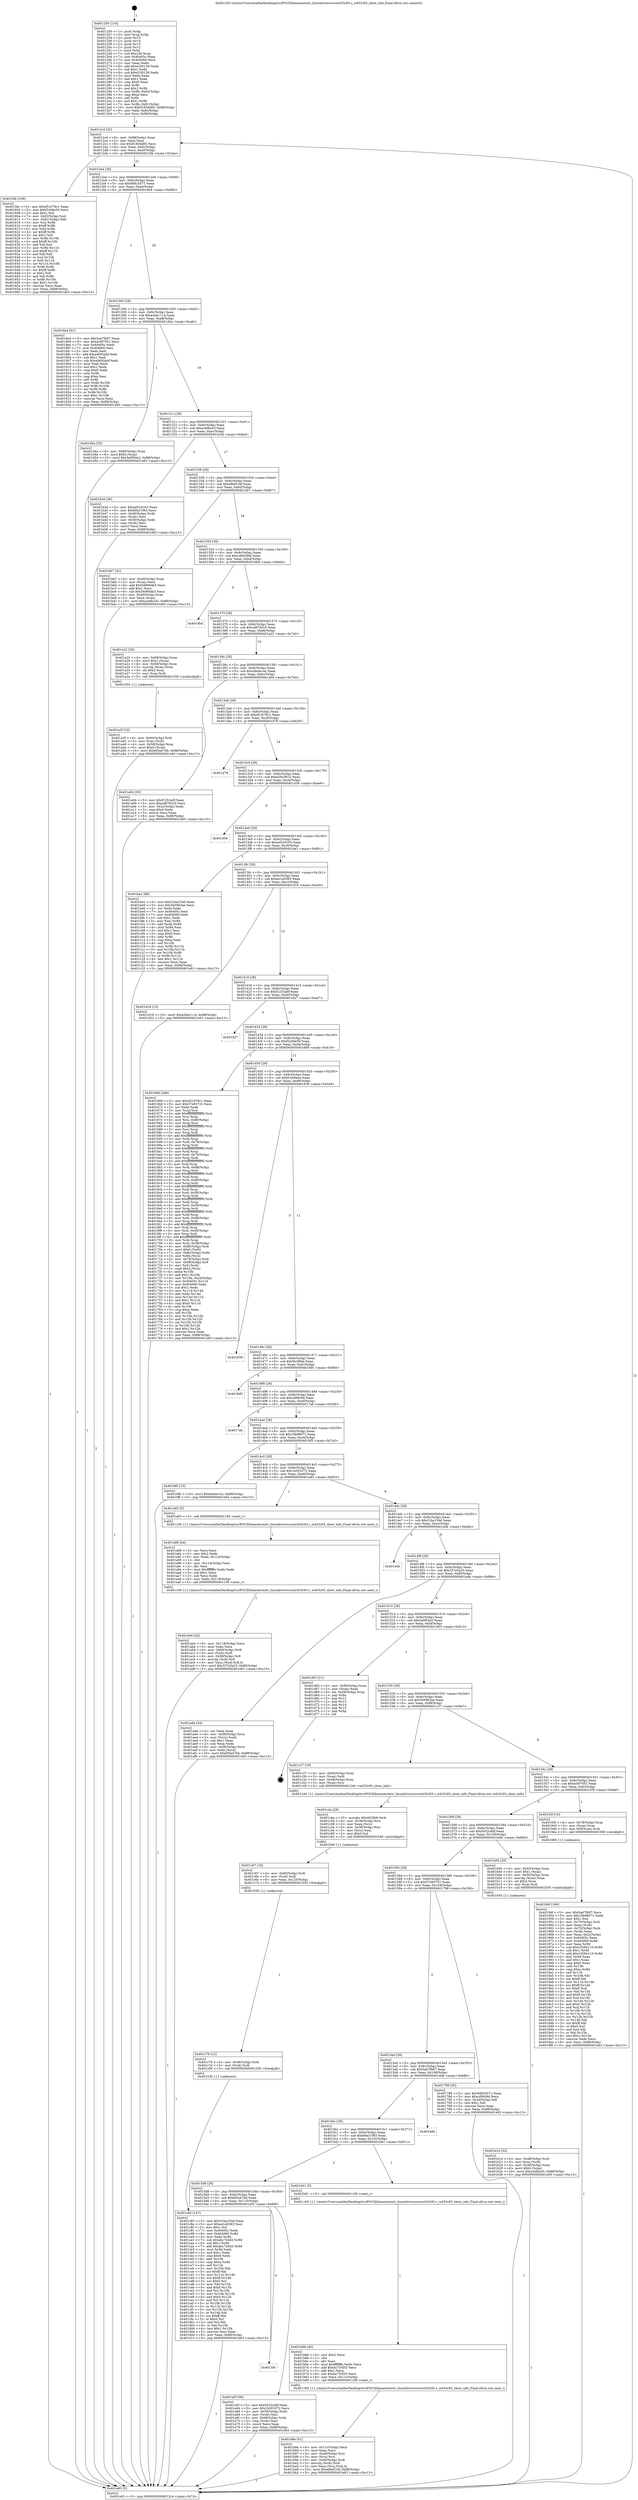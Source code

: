 digraph "0x401250" {
  label = "0x401250 (/mnt/c/Users/mathe/Desktop/tcc/POCII/binaries/extr_linuxdriversscsiwd33c93.c_wd33c93_show_info_Final-ollvm.out::main(0))"
  labelloc = "t"
  node[shape=record]

  Entry [label="",width=0.3,height=0.3,shape=circle,fillcolor=black,style=filled]
  "0x4012c4" [label="{
     0x4012c4 [32]\l
     | [instrs]\l
     &nbsp;&nbsp;0x4012c4 \<+6\>: mov -0x88(%rbp),%eax\l
     &nbsp;&nbsp;0x4012ca \<+2\>: mov %eax,%ecx\l
     &nbsp;&nbsp;0x4012cc \<+6\>: sub $0x9185dd85,%ecx\l
     &nbsp;&nbsp;0x4012d2 \<+6\>: mov %eax,-0x9c(%rbp)\l
     &nbsp;&nbsp;0x4012d8 \<+6\>: mov %ecx,-0xa0(%rbp)\l
     &nbsp;&nbsp;0x4012de \<+6\>: je 00000000004015fe \<main+0x3ae\>\l
  }"]
  "0x4015fe" [label="{
     0x4015fe [106]\l
     | [instrs]\l
     &nbsp;&nbsp;0x4015fe \<+5\>: mov $0xd51678c1,%eax\l
     &nbsp;&nbsp;0x401603 \<+5\>: mov $0xf2cb9e59,%ecx\l
     &nbsp;&nbsp;0x401608 \<+2\>: mov $0x1,%dl\l
     &nbsp;&nbsp;0x40160a \<+7\>: mov -0x82(%rbp),%sil\l
     &nbsp;&nbsp;0x401611 \<+7\>: mov -0x81(%rbp),%dil\l
     &nbsp;&nbsp;0x401618 \<+3\>: mov %sil,%r8b\l
     &nbsp;&nbsp;0x40161b \<+4\>: xor $0xff,%r8b\l
     &nbsp;&nbsp;0x40161f \<+3\>: mov %dil,%r9b\l
     &nbsp;&nbsp;0x401622 \<+4\>: xor $0xff,%r9b\l
     &nbsp;&nbsp;0x401626 \<+3\>: xor $0x1,%dl\l
     &nbsp;&nbsp;0x401629 \<+3\>: mov %r8b,%r10b\l
     &nbsp;&nbsp;0x40162c \<+4\>: and $0xff,%r10b\l
     &nbsp;&nbsp;0x401630 \<+3\>: and %dl,%sil\l
     &nbsp;&nbsp;0x401633 \<+3\>: mov %r9b,%r11b\l
     &nbsp;&nbsp;0x401636 \<+4\>: and $0xff,%r11b\l
     &nbsp;&nbsp;0x40163a \<+3\>: and %dl,%dil\l
     &nbsp;&nbsp;0x40163d \<+3\>: or %sil,%r10b\l
     &nbsp;&nbsp;0x401640 \<+3\>: or %dil,%r11b\l
     &nbsp;&nbsp;0x401643 \<+3\>: xor %r11b,%r10b\l
     &nbsp;&nbsp;0x401646 \<+3\>: or %r9b,%r8b\l
     &nbsp;&nbsp;0x401649 \<+4\>: xor $0xff,%r8b\l
     &nbsp;&nbsp;0x40164d \<+3\>: or $0x1,%dl\l
     &nbsp;&nbsp;0x401650 \<+3\>: and %dl,%r8b\l
     &nbsp;&nbsp;0x401653 \<+3\>: or %r8b,%r10b\l
     &nbsp;&nbsp;0x401656 \<+4\>: test $0x1,%r10b\l
     &nbsp;&nbsp;0x40165a \<+3\>: cmovne %ecx,%eax\l
     &nbsp;&nbsp;0x40165d \<+6\>: mov %eax,-0x88(%rbp)\l
     &nbsp;&nbsp;0x401663 \<+5\>: jmp 0000000000401e63 \<main+0xc13\>\l
  }"]
  "0x4012e4" [label="{
     0x4012e4 [28]\l
     | [instrs]\l
     &nbsp;&nbsp;0x4012e4 \<+5\>: jmp 00000000004012e9 \<main+0x99\>\l
     &nbsp;&nbsp;0x4012e9 \<+6\>: mov -0x9c(%rbp),%eax\l
     &nbsp;&nbsp;0x4012ef \<+5\>: sub $0x9d81b571,%eax\l
     &nbsp;&nbsp;0x4012f4 \<+6\>: mov %eax,-0xa4(%rbp)\l
     &nbsp;&nbsp;0x4012fa \<+6\>: je 00000000004018e4 \<main+0x694\>\l
  }"]
  "0x401e63" [label="{
     0x401e63 [5]\l
     | [instrs]\l
     &nbsp;&nbsp;0x401e63 \<+5\>: jmp 00000000004012c4 \<main+0x74\>\l
  }"]
  "0x401250" [label="{
     0x401250 [116]\l
     | [instrs]\l
     &nbsp;&nbsp;0x401250 \<+1\>: push %rbp\l
     &nbsp;&nbsp;0x401251 \<+3\>: mov %rsp,%rbp\l
     &nbsp;&nbsp;0x401254 \<+2\>: push %r15\l
     &nbsp;&nbsp;0x401256 \<+2\>: push %r14\l
     &nbsp;&nbsp;0x401258 \<+2\>: push %r13\l
     &nbsp;&nbsp;0x40125a \<+2\>: push %r12\l
     &nbsp;&nbsp;0x40125c \<+1\>: push %rbx\l
     &nbsp;&nbsp;0x40125d \<+7\>: sub $0x108,%rsp\l
     &nbsp;&nbsp;0x401264 \<+7\>: mov 0x40405c,%eax\l
     &nbsp;&nbsp;0x40126b \<+7\>: mov 0x404060,%ecx\l
     &nbsp;&nbsp;0x401272 \<+2\>: mov %eax,%edx\l
     &nbsp;&nbsp;0x401274 \<+6\>: add $0xe230139,%edx\l
     &nbsp;&nbsp;0x40127a \<+3\>: sub $0x1,%edx\l
     &nbsp;&nbsp;0x40127d \<+6\>: sub $0xe230139,%edx\l
     &nbsp;&nbsp;0x401283 \<+3\>: imul %edx,%eax\l
     &nbsp;&nbsp;0x401286 \<+3\>: and $0x1,%eax\l
     &nbsp;&nbsp;0x401289 \<+3\>: cmp $0x0,%eax\l
     &nbsp;&nbsp;0x40128c \<+4\>: sete %r8b\l
     &nbsp;&nbsp;0x401290 \<+4\>: and $0x1,%r8b\l
     &nbsp;&nbsp;0x401294 \<+7\>: mov %r8b,-0x82(%rbp)\l
     &nbsp;&nbsp;0x40129b \<+3\>: cmp $0xa,%ecx\l
     &nbsp;&nbsp;0x40129e \<+4\>: setl %r8b\l
     &nbsp;&nbsp;0x4012a2 \<+4\>: and $0x1,%r8b\l
     &nbsp;&nbsp;0x4012a6 \<+7\>: mov %r8b,-0x81(%rbp)\l
     &nbsp;&nbsp;0x4012ad \<+10\>: movl $0x9185dd85,-0x88(%rbp)\l
     &nbsp;&nbsp;0x4012b7 \<+6\>: mov %edi,-0x8c(%rbp)\l
     &nbsp;&nbsp;0x4012bd \<+7\>: mov %rsi,-0x98(%rbp)\l
  }"]
  Exit [label="",width=0.3,height=0.3,shape=circle,fillcolor=black,style=filled,peripheries=2]
  "0x4018e4" [label="{
     0x4018e4 [91]\l
     | [instrs]\l
     &nbsp;&nbsp;0x4018e4 \<+5\>: mov $0x5ad7fb87,%eax\l
     &nbsp;&nbsp;0x4018e9 \<+5\>: mov $0x4c6f7051,%ecx\l
     &nbsp;&nbsp;0x4018ee \<+7\>: mov 0x40405c,%edx\l
     &nbsp;&nbsp;0x4018f5 \<+7\>: mov 0x404060,%esi\l
     &nbsp;&nbsp;0x4018fc \<+2\>: mov %edx,%edi\l
     &nbsp;&nbsp;0x4018fe \<+6\>: add $0xe4692ebf,%edi\l
     &nbsp;&nbsp;0x401904 \<+3\>: sub $0x1,%edi\l
     &nbsp;&nbsp;0x401907 \<+6\>: sub $0xe4692ebf,%edi\l
     &nbsp;&nbsp;0x40190d \<+3\>: imul %edi,%edx\l
     &nbsp;&nbsp;0x401910 \<+3\>: and $0x1,%edx\l
     &nbsp;&nbsp;0x401913 \<+3\>: cmp $0x0,%edx\l
     &nbsp;&nbsp;0x401916 \<+4\>: sete %r8b\l
     &nbsp;&nbsp;0x40191a \<+3\>: cmp $0xa,%esi\l
     &nbsp;&nbsp;0x40191d \<+4\>: setl %r9b\l
     &nbsp;&nbsp;0x401921 \<+3\>: mov %r8b,%r10b\l
     &nbsp;&nbsp;0x401924 \<+3\>: and %r9b,%r10b\l
     &nbsp;&nbsp;0x401927 \<+3\>: xor %r9b,%r8b\l
     &nbsp;&nbsp;0x40192a \<+3\>: or %r8b,%r10b\l
     &nbsp;&nbsp;0x40192d \<+4\>: test $0x1,%r10b\l
     &nbsp;&nbsp;0x401931 \<+3\>: cmovne %ecx,%eax\l
     &nbsp;&nbsp;0x401934 \<+6\>: mov %eax,-0x88(%rbp)\l
     &nbsp;&nbsp;0x40193a \<+5\>: jmp 0000000000401e63 \<main+0xc13\>\l
  }"]
  "0x401300" [label="{
     0x401300 [28]\l
     | [instrs]\l
     &nbsp;&nbsp;0x401300 \<+5\>: jmp 0000000000401305 \<main+0xb5\>\l
     &nbsp;&nbsp;0x401305 \<+6\>: mov -0x9c(%rbp),%eax\l
     &nbsp;&nbsp;0x40130b \<+5\>: sub $0xa3ab1114,%eax\l
     &nbsp;&nbsp;0x401310 \<+6\>: mov %eax,-0xa8(%rbp)\l
     &nbsp;&nbsp;0x401316 \<+6\>: je 0000000000401d4a \<main+0xafa\>\l
  }"]
  "0x401c85" [label="{
     0x401c85 [147]\l
     | [instrs]\l
     &nbsp;&nbsp;0x401c85 \<+5\>: mov $0x31ba154d,%eax\l
     &nbsp;&nbsp;0x401c8a \<+5\>: mov $0xee1a0383,%esi\l
     &nbsp;&nbsp;0x401c8f \<+2\>: mov $0x1,%cl\l
     &nbsp;&nbsp;0x401c91 \<+7\>: mov 0x40405c,%edx\l
     &nbsp;&nbsp;0x401c98 \<+8\>: mov 0x404060,%r8d\l
     &nbsp;&nbsp;0x401ca0 \<+3\>: mov %edx,%r9d\l
     &nbsp;&nbsp;0x401ca3 \<+7\>: sub $0xabc743d3,%r9d\l
     &nbsp;&nbsp;0x401caa \<+4\>: sub $0x1,%r9d\l
     &nbsp;&nbsp;0x401cae \<+7\>: add $0xabc743d3,%r9d\l
     &nbsp;&nbsp;0x401cb5 \<+4\>: imul %r9d,%edx\l
     &nbsp;&nbsp;0x401cb9 \<+3\>: and $0x1,%edx\l
     &nbsp;&nbsp;0x401cbc \<+3\>: cmp $0x0,%edx\l
     &nbsp;&nbsp;0x401cbf \<+4\>: sete %r10b\l
     &nbsp;&nbsp;0x401cc3 \<+4\>: cmp $0xa,%r8d\l
     &nbsp;&nbsp;0x401cc7 \<+4\>: setl %r11b\l
     &nbsp;&nbsp;0x401ccb \<+3\>: mov %r10b,%bl\l
     &nbsp;&nbsp;0x401cce \<+3\>: xor $0xff,%bl\l
     &nbsp;&nbsp;0x401cd1 \<+3\>: mov %r11b,%r14b\l
     &nbsp;&nbsp;0x401cd4 \<+4\>: xor $0xff,%r14b\l
     &nbsp;&nbsp;0x401cd8 \<+3\>: xor $0x0,%cl\l
     &nbsp;&nbsp;0x401cdb \<+3\>: mov %bl,%r15b\l
     &nbsp;&nbsp;0x401cde \<+4\>: and $0x0,%r15b\l
     &nbsp;&nbsp;0x401ce2 \<+3\>: and %cl,%r10b\l
     &nbsp;&nbsp;0x401ce5 \<+3\>: mov %r14b,%r12b\l
     &nbsp;&nbsp;0x401ce8 \<+4\>: and $0x0,%r12b\l
     &nbsp;&nbsp;0x401cec \<+3\>: and %cl,%r11b\l
     &nbsp;&nbsp;0x401cef \<+3\>: or %r10b,%r15b\l
     &nbsp;&nbsp;0x401cf2 \<+3\>: or %r11b,%r12b\l
     &nbsp;&nbsp;0x401cf5 \<+3\>: xor %r12b,%r15b\l
     &nbsp;&nbsp;0x401cf8 \<+3\>: or %r14b,%bl\l
     &nbsp;&nbsp;0x401cfb \<+3\>: xor $0xff,%bl\l
     &nbsp;&nbsp;0x401cfe \<+3\>: or $0x0,%cl\l
     &nbsp;&nbsp;0x401d01 \<+2\>: and %cl,%bl\l
     &nbsp;&nbsp;0x401d03 \<+3\>: or %bl,%r15b\l
     &nbsp;&nbsp;0x401d06 \<+4\>: test $0x1,%r15b\l
     &nbsp;&nbsp;0x401d0a \<+3\>: cmovne %esi,%eax\l
     &nbsp;&nbsp;0x401d0d \<+6\>: mov %eax,-0x88(%rbp)\l
     &nbsp;&nbsp;0x401d13 \<+5\>: jmp 0000000000401e63 \<main+0xc13\>\l
  }"]
  "0x401d4a" [label="{
     0x401d4a [25]\l
     | [instrs]\l
     &nbsp;&nbsp;0x401d4a \<+4\>: mov -0x80(%rbp),%rax\l
     &nbsp;&nbsp;0x401d4e \<+6\>: movl $0x0,(%rax)\l
     &nbsp;&nbsp;0x401d54 \<+10\>: movl $0x3a0f54e2,-0x88(%rbp)\l
     &nbsp;&nbsp;0x401d5e \<+5\>: jmp 0000000000401e63 \<main+0xc13\>\l
  }"]
  "0x40131c" [label="{
     0x40131c [28]\l
     | [instrs]\l
     &nbsp;&nbsp;0x40131c \<+5\>: jmp 0000000000401321 \<main+0xd1\>\l
     &nbsp;&nbsp;0x401321 \<+6\>: mov -0x9c(%rbp),%eax\l
     &nbsp;&nbsp;0x401327 \<+5\>: sub $0xa3efb2e5,%eax\l
     &nbsp;&nbsp;0x40132c \<+6\>: mov %eax,-0xac(%rbp)\l
     &nbsp;&nbsp;0x401332 \<+6\>: je 0000000000401b3d \<main+0x8ed\>\l
  }"]
  "0x401c79" [label="{
     0x401c79 [12]\l
     | [instrs]\l
     &nbsp;&nbsp;0x401c79 \<+4\>: mov -0x48(%rbp),%rdi\l
     &nbsp;&nbsp;0x401c7d \<+3\>: mov (%rdi),%rdi\l
     &nbsp;&nbsp;0x401c80 \<+5\>: call 0000000000401030 \<free@plt\>\l
     | [calls]\l
     &nbsp;&nbsp;0x401030 \{1\} (unknown)\l
  }"]
  "0x401b3d" [label="{
     0x401b3d [36]\l
     | [instrs]\l
     &nbsp;&nbsp;0x401b3d \<+5\>: mov $0xed516163,%eax\l
     &nbsp;&nbsp;0x401b42 \<+5\>: mov $0x69a31f93,%ecx\l
     &nbsp;&nbsp;0x401b47 \<+4\>: mov -0x40(%rbp),%rdx\l
     &nbsp;&nbsp;0x401b4b \<+2\>: mov (%rdx),%esi\l
     &nbsp;&nbsp;0x401b4d \<+4\>: mov -0x50(%rbp),%rdx\l
     &nbsp;&nbsp;0x401b51 \<+2\>: cmp (%rdx),%esi\l
     &nbsp;&nbsp;0x401b53 \<+3\>: cmovl %ecx,%eax\l
     &nbsp;&nbsp;0x401b56 \<+6\>: mov %eax,-0x88(%rbp)\l
     &nbsp;&nbsp;0x401b5c \<+5\>: jmp 0000000000401e63 \<main+0xc13\>\l
  }"]
  "0x401338" [label="{
     0x401338 [28]\l
     | [instrs]\l
     &nbsp;&nbsp;0x401338 \<+5\>: jmp 000000000040133d \<main+0xed\>\l
     &nbsp;&nbsp;0x40133d \<+6\>: mov -0x9c(%rbp),%eax\l
     &nbsp;&nbsp;0x401343 \<+5\>: sub $0xafbd516f,%eax\l
     &nbsp;&nbsp;0x401348 \<+6\>: mov %eax,-0xb0(%rbp)\l
     &nbsp;&nbsp;0x40134e \<+6\>: je 0000000000401bb7 \<main+0x967\>\l
  }"]
  "0x401c67" [label="{
     0x401c67 [18]\l
     | [instrs]\l
     &nbsp;&nbsp;0x401c67 \<+4\>: mov -0x60(%rbp),%rdi\l
     &nbsp;&nbsp;0x401c6b \<+3\>: mov (%rdi),%rdi\l
     &nbsp;&nbsp;0x401c6e \<+6\>: mov %eax,-0x120(%rbp)\l
     &nbsp;&nbsp;0x401c74 \<+5\>: call 0000000000401030 \<free@plt\>\l
     | [calls]\l
     &nbsp;&nbsp;0x401030 \{1\} (unknown)\l
  }"]
  "0x401bb7" [label="{
     0x401bb7 [42]\l
     | [instrs]\l
     &nbsp;&nbsp;0x401bb7 \<+4\>: mov -0x40(%rbp),%rax\l
     &nbsp;&nbsp;0x401bbb \<+2\>: mov (%rax),%ecx\l
     &nbsp;&nbsp;0x401bbd \<+6\>: add $0x54966db3,%ecx\l
     &nbsp;&nbsp;0x401bc3 \<+3\>: add $0x1,%ecx\l
     &nbsp;&nbsp;0x401bc6 \<+6\>: sub $0x54966db3,%ecx\l
     &nbsp;&nbsp;0x401bcc \<+4\>: mov -0x40(%rbp),%rax\l
     &nbsp;&nbsp;0x401bd0 \<+2\>: mov %ecx,(%rax)\l
     &nbsp;&nbsp;0x401bd2 \<+10\>: movl $0xa3efb2e5,-0x88(%rbp)\l
     &nbsp;&nbsp;0x401bdc \<+5\>: jmp 0000000000401e63 \<main+0xc13\>\l
  }"]
  "0x401354" [label="{
     0x401354 [28]\l
     | [instrs]\l
     &nbsp;&nbsp;0x401354 \<+5\>: jmp 0000000000401359 \<main+0x109\>\l
     &nbsp;&nbsp;0x401359 \<+6\>: mov -0x9c(%rbp),%eax\l
     &nbsp;&nbsp;0x40135f \<+5\>: sub $0xc4b63fd4,%eax\l
     &nbsp;&nbsp;0x401364 \<+6\>: mov %eax,-0xb4(%rbp)\l
     &nbsp;&nbsp;0x40136a \<+6\>: je 0000000000401dbd \<main+0xb6d\>\l
  }"]
  "0x401c4a" [label="{
     0x401c4a [29]\l
     | [instrs]\l
     &nbsp;&nbsp;0x401c4a \<+10\>: movabs $0x4020b6,%rdi\l
     &nbsp;&nbsp;0x401c54 \<+4\>: mov -0x38(%rbp),%rsi\l
     &nbsp;&nbsp;0x401c58 \<+2\>: mov %eax,(%rsi)\l
     &nbsp;&nbsp;0x401c5a \<+4\>: mov -0x38(%rbp),%rsi\l
     &nbsp;&nbsp;0x401c5e \<+2\>: mov (%rsi),%esi\l
     &nbsp;&nbsp;0x401c60 \<+2\>: mov $0x0,%al\l
     &nbsp;&nbsp;0x401c62 \<+5\>: call 0000000000401040 \<printf@plt\>\l
     | [calls]\l
     &nbsp;&nbsp;0x401040 \{1\} (unknown)\l
  }"]
  "0x401dbd" [label="{
     0x401dbd\l
  }", style=dashed]
  "0x401370" [label="{
     0x401370 [28]\l
     | [instrs]\l
     &nbsp;&nbsp;0x401370 \<+5\>: jmp 0000000000401375 \<main+0x125\>\l
     &nbsp;&nbsp;0x401375 \<+6\>: mov -0x9c(%rbp),%eax\l
     &nbsp;&nbsp;0x40137b \<+5\>: sub $0xcd6763c0,%eax\l
     &nbsp;&nbsp;0x401380 \<+6\>: mov %eax,-0xb8(%rbp)\l
     &nbsp;&nbsp;0x401386 \<+6\>: je 0000000000401a22 \<main+0x7d2\>\l
  }"]
  "0x401b8e" [label="{
     0x401b8e [41]\l
     | [instrs]\l
     &nbsp;&nbsp;0x401b8e \<+6\>: mov -0x11c(%rbp),%ecx\l
     &nbsp;&nbsp;0x401b94 \<+3\>: imul %eax,%ecx\l
     &nbsp;&nbsp;0x401b97 \<+4\>: mov -0x48(%rbp),%rsi\l
     &nbsp;&nbsp;0x401b9b \<+3\>: mov (%rsi),%rsi\l
     &nbsp;&nbsp;0x401b9e \<+4\>: mov -0x40(%rbp),%rdi\l
     &nbsp;&nbsp;0x401ba2 \<+3\>: movslq (%rdi),%rdi\l
     &nbsp;&nbsp;0x401ba5 \<+3\>: mov %ecx,(%rsi,%rdi,4)\l
     &nbsp;&nbsp;0x401ba8 \<+10\>: movl $0xafbd516f,-0x88(%rbp)\l
     &nbsp;&nbsp;0x401bb2 \<+5\>: jmp 0000000000401e63 \<main+0xc13\>\l
  }"]
  "0x401a22" [label="{
     0x401a22 [29]\l
     | [instrs]\l
     &nbsp;&nbsp;0x401a22 \<+4\>: mov -0x68(%rbp),%rax\l
     &nbsp;&nbsp;0x401a26 \<+6\>: movl $0x1,(%rax)\l
     &nbsp;&nbsp;0x401a2c \<+4\>: mov -0x68(%rbp),%rax\l
     &nbsp;&nbsp;0x401a30 \<+3\>: movslq (%rax),%rax\l
     &nbsp;&nbsp;0x401a33 \<+4\>: shl $0x2,%rax\l
     &nbsp;&nbsp;0x401a37 \<+3\>: mov %rax,%rdi\l
     &nbsp;&nbsp;0x401a3a \<+5\>: call 0000000000401050 \<malloc@plt\>\l
     | [calls]\l
     &nbsp;&nbsp;0x401050 \{1\} (unknown)\l
  }"]
  "0x40138c" [label="{
     0x40138c [28]\l
     | [instrs]\l
     &nbsp;&nbsp;0x40138c \<+5\>: jmp 0000000000401391 \<main+0x141\>\l
     &nbsp;&nbsp;0x401391 \<+6\>: mov -0x9c(%rbp),%eax\l
     &nbsp;&nbsp;0x401397 \<+5\>: sub $0xd4e4e1ec,%eax\l
     &nbsp;&nbsp;0x40139c \<+6\>: mov %eax,-0xbc(%rbp)\l
     &nbsp;&nbsp;0x4013a2 \<+6\>: je 0000000000401a04 \<main+0x7b4\>\l
  }"]
  "0x401b66" [label="{
     0x401b66 [40]\l
     | [instrs]\l
     &nbsp;&nbsp;0x401b66 \<+5\>: mov $0x2,%ecx\l
     &nbsp;&nbsp;0x401b6b \<+1\>: cltd\l
     &nbsp;&nbsp;0x401b6c \<+2\>: idiv %ecx\l
     &nbsp;&nbsp;0x401b6e \<+6\>: imul $0xfffffffe,%edx,%ecx\l
     &nbsp;&nbsp;0x401b74 \<+6\>: add $0xba755f35,%ecx\l
     &nbsp;&nbsp;0x401b7a \<+3\>: add $0x1,%ecx\l
     &nbsp;&nbsp;0x401b7d \<+6\>: sub $0xba755f35,%ecx\l
     &nbsp;&nbsp;0x401b83 \<+6\>: mov %ecx,-0x11c(%rbp)\l
     &nbsp;&nbsp;0x401b89 \<+5\>: call 0000000000401160 \<next_i\>\l
     | [calls]\l
     &nbsp;&nbsp;0x401160 \{1\} (/mnt/c/Users/mathe/Desktop/tcc/POCII/binaries/extr_linuxdriversscsiwd33c93.c_wd33c93_show_info_Final-ollvm.out::next_i)\l
  }"]
  "0x401a04" [label="{
     0x401a04 [30]\l
     | [instrs]\l
     &nbsp;&nbsp;0x401a04 \<+5\>: mov $0xf1253a0f,%eax\l
     &nbsp;&nbsp;0x401a09 \<+5\>: mov $0xcd6763c0,%ecx\l
     &nbsp;&nbsp;0x401a0e \<+3\>: mov -0x2c(%rbp),%edx\l
     &nbsp;&nbsp;0x401a11 \<+3\>: cmp $0x0,%edx\l
     &nbsp;&nbsp;0x401a14 \<+3\>: cmove %ecx,%eax\l
     &nbsp;&nbsp;0x401a17 \<+6\>: mov %eax,-0x88(%rbp)\l
     &nbsp;&nbsp;0x401a1d \<+5\>: jmp 0000000000401e63 \<main+0xc13\>\l
  }"]
  "0x4013a8" [label="{
     0x4013a8 [28]\l
     | [instrs]\l
     &nbsp;&nbsp;0x4013a8 \<+5\>: jmp 00000000004013ad \<main+0x15d\>\l
     &nbsp;&nbsp;0x4013ad \<+6\>: mov -0x9c(%rbp),%eax\l
     &nbsp;&nbsp;0x4013b3 \<+5\>: sub $0xd51678c1,%eax\l
     &nbsp;&nbsp;0x4013b8 \<+6\>: mov %eax,-0xc0(%rbp)\l
     &nbsp;&nbsp;0x4013be \<+6\>: je 0000000000401d78 \<main+0xb28\>\l
  }"]
  "0x401b1d" [label="{
     0x401b1d [32]\l
     | [instrs]\l
     &nbsp;&nbsp;0x401b1d \<+4\>: mov -0x48(%rbp),%rdi\l
     &nbsp;&nbsp;0x401b21 \<+3\>: mov %rax,(%rdi)\l
     &nbsp;&nbsp;0x401b24 \<+4\>: mov -0x40(%rbp),%rax\l
     &nbsp;&nbsp;0x401b28 \<+6\>: movl $0x0,(%rax)\l
     &nbsp;&nbsp;0x401b2e \<+10\>: movl $0xa3efb2e5,-0x88(%rbp)\l
     &nbsp;&nbsp;0x401b38 \<+5\>: jmp 0000000000401e63 \<main+0xc13\>\l
  }"]
  "0x401d78" [label="{
     0x401d78\l
  }", style=dashed]
  "0x4013c4" [label="{
     0x4013c4 [28]\l
     | [instrs]\l
     &nbsp;&nbsp;0x4013c4 \<+5\>: jmp 00000000004013c9 \<main+0x179\>\l
     &nbsp;&nbsp;0x4013c9 \<+6\>: mov -0x9c(%rbp),%eax\l
     &nbsp;&nbsp;0x4013cf \<+5\>: sub $0xe29c3615,%eax\l
     &nbsp;&nbsp;0x4013d4 \<+6\>: mov %eax,-0xc4(%rbp)\l
     &nbsp;&nbsp;0x4013da \<+6\>: je 0000000000401d36 \<main+0xae6\>\l
  }"]
  "0x401ab4" [label="{
     0x401ab4 [42]\l
     | [instrs]\l
     &nbsp;&nbsp;0x401ab4 \<+6\>: mov -0x118(%rbp),%ecx\l
     &nbsp;&nbsp;0x401aba \<+3\>: imul %eax,%ecx\l
     &nbsp;&nbsp;0x401abd \<+4\>: mov -0x60(%rbp),%rdi\l
     &nbsp;&nbsp;0x401ac1 \<+3\>: mov (%rdi),%rdi\l
     &nbsp;&nbsp;0x401ac4 \<+4\>: mov -0x58(%rbp),%r8\l
     &nbsp;&nbsp;0x401ac8 \<+3\>: movslq (%r8),%r8\l
     &nbsp;&nbsp;0x401acb \<+4\>: mov %ecx,(%rdi,%r8,4)\l
     &nbsp;&nbsp;0x401acf \<+10\>: movl $0x337e5a23,-0x88(%rbp)\l
     &nbsp;&nbsp;0x401ad9 \<+5\>: jmp 0000000000401e63 \<main+0xc13\>\l
  }"]
  "0x401d36" [label="{
     0x401d36\l
  }", style=dashed]
  "0x4013e0" [label="{
     0x4013e0 [28]\l
     | [instrs]\l
     &nbsp;&nbsp;0x4013e0 \<+5\>: jmp 00000000004013e5 \<main+0x195\>\l
     &nbsp;&nbsp;0x4013e5 \<+6\>: mov -0x9c(%rbp),%eax\l
     &nbsp;&nbsp;0x4013eb \<+5\>: sub $0xed516163,%eax\l
     &nbsp;&nbsp;0x4013f0 \<+6\>: mov %eax,-0xc8(%rbp)\l
     &nbsp;&nbsp;0x4013f6 \<+6\>: je 0000000000401be1 \<main+0x991\>\l
  }"]
  "0x401a88" [label="{
     0x401a88 [44]\l
     | [instrs]\l
     &nbsp;&nbsp;0x401a88 \<+2\>: xor %ecx,%ecx\l
     &nbsp;&nbsp;0x401a8a \<+5\>: mov $0x2,%edx\l
     &nbsp;&nbsp;0x401a8f \<+6\>: mov %edx,-0x114(%rbp)\l
     &nbsp;&nbsp;0x401a95 \<+1\>: cltd\l
     &nbsp;&nbsp;0x401a96 \<+6\>: mov -0x114(%rbp),%esi\l
     &nbsp;&nbsp;0x401a9c \<+2\>: idiv %esi\l
     &nbsp;&nbsp;0x401a9e \<+6\>: imul $0xfffffffe,%edx,%edx\l
     &nbsp;&nbsp;0x401aa4 \<+3\>: sub $0x1,%ecx\l
     &nbsp;&nbsp;0x401aa7 \<+2\>: sub %ecx,%edx\l
     &nbsp;&nbsp;0x401aa9 \<+6\>: mov %edx,-0x118(%rbp)\l
     &nbsp;&nbsp;0x401aaf \<+5\>: call 0000000000401160 \<next_i\>\l
     | [calls]\l
     &nbsp;&nbsp;0x401160 \{1\} (/mnt/c/Users/mathe/Desktop/tcc/POCII/binaries/extr_linuxdriversscsiwd33c93.c_wd33c93_show_info_Final-ollvm.out::next_i)\l
  }"]
  "0x401be1" [label="{
     0x401be1 [86]\l
     | [instrs]\l
     &nbsp;&nbsp;0x401be1 \<+5\>: mov $0x31ba154d,%eax\l
     &nbsp;&nbsp;0x401be6 \<+5\>: mov $0x3b5963ae,%ecx\l
     &nbsp;&nbsp;0x401beb \<+2\>: xor %edx,%edx\l
     &nbsp;&nbsp;0x401bed \<+7\>: mov 0x40405c,%esi\l
     &nbsp;&nbsp;0x401bf4 \<+7\>: mov 0x404060,%edi\l
     &nbsp;&nbsp;0x401bfb \<+3\>: sub $0x1,%edx\l
     &nbsp;&nbsp;0x401bfe \<+3\>: mov %esi,%r8d\l
     &nbsp;&nbsp;0x401c01 \<+3\>: add %edx,%r8d\l
     &nbsp;&nbsp;0x401c04 \<+4\>: imul %r8d,%esi\l
     &nbsp;&nbsp;0x401c08 \<+3\>: and $0x1,%esi\l
     &nbsp;&nbsp;0x401c0b \<+3\>: cmp $0x0,%esi\l
     &nbsp;&nbsp;0x401c0e \<+4\>: sete %r9b\l
     &nbsp;&nbsp;0x401c12 \<+3\>: cmp $0xa,%edi\l
     &nbsp;&nbsp;0x401c15 \<+4\>: setl %r10b\l
     &nbsp;&nbsp;0x401c19 \<+3\>: mov %r9b,%r11b\l
     &nbsp;&nbsp;0x401c1c \<+3\>: and %r10b,%r11b\l
     &nbsp;&nbsp;0x401c1f \<+3\>: xor %r10b,%r9b\l
     &nbsp;&nbsp;0x401c22 \<+3\>: or %r9b,%r11b\l
     &nbsp;&nbsp;0x401c25 \<+4\>: test $0x1,%r11b\l
     &nbsp;&nbsp;0x401c29 \<+3\>: cmovne %ecx,%eax\l
     &nbsp;&nbsp;0x401c2c \<+6\>: mov %eax,-0x88(%rbp)\l
     &nbsp;&nbsp;0x401c32 \<+5\>: jmp 0000000000401e63 \<main+0xc13\>\l
  }"]
  "0x4013fc" [label="{
     0x4013fc [28]\l
     | [instrs]\l
     &nbsp;&nbsp;0x4013fc \<+5\>: jmp 0000000000401401 \<main+0x1b1\>\l
     &nbsp;&nbsp;0x401401 \<+6\>: mov -0x9c(%rbp),%eax\l
     &nbsp;&nbsp;0x401407 \<+5\>: sub $0xee1a0383,%eax\l
     &nbsp;&nbsp;0x40140c \<+6\>: mov %eax,-0xcc(%rbp)\l
     &nbsp;&nbsp;0x401412 \<+6\>: je 0000000000401d18 \<main+0xac8\>\l
  }"]
  "0x4015f4" [label="{
     0x4015f4\l
  }", style=dashed]
  "0x401d18" [label="{
     0x401d18 [15]\l
     | [instrs]\l
     &nbsp;&nbsp;0x401d18 \<+10\>: movl $0xa3ab1114,-0x88(%rbp)\l
     &nbsp;&nbsp;0x401d22 \<+5\>: jmp 0000000000401e63 \<main+0xc13\>\l
  }"]
  "0x401418" [label="{
     0x401418 [28]\l
     | [instrs]\l
     &nbsp;&nbsp;0x401418 \<+5\>: jmp 000000000040141d \<main+0x1cd\>\l
     &nbsp;&nbsp;0x40141d \<+6\>: mov -0x9c(%rbp),%eax\l
     &nbsp;&nbsp;0x401423 \<+5\>: sub $0xf1253a0f,%eax\l
     &nbsp;&nbsp;0x401428 \<+6\>: mov %eax,-0xd0(%rbp)\l
     &nbsp;&nbsp;0x40142e \<+6\>: je 0000000000401d27 \<main+0xad7\>\l
  }"]
  "0x401a5f" [label="{
     0x401a5f [36]\l
     | [instrs]\l
     &nbsp;&nbsp;0x401a5f \<+5\>: mov $0x5452cd0f,%eax\l
     &nbsp;&nbsp;0x401a64 \<+5\>: mov $0x1b301072,%ecx\l
     &nbsp;&nbsp;0x401a69 \<+4\>: mov -0x58(%rbp),%rdx\l
     &nbsp;&nbsp;0x401a6d \<+2\>: mov (%rdx),%esi\l
     &nbsp;&nbsp;0x401a6f \<+4\>: mov -0x68(%rbp),%rdx\l
     &nbsp;&nbsp;0x401a73 \<+2\>: cmp (%rdx),%esi\l
     &nbsp;&nbsp;0x401a75 \<+3\>: cmovl %ecx,%eax\l
     &nbsp;&nbsp;0x401a78 \<+6\>: mov %eax,-0x88(%rbp)\l
     &nbsp;&nbsp;0x401a7e \<+5\>: jmp 0000000000401e63 \<main+0xc13\>\l
  }"]
  "0x401d27" [label="{
     0x401d27\l
  }", style=dashed]
  "0x401434" [label="{
     0x401434 [28]\l
     | [instrs]\l
     &nbsp;&nbsp;0x401434 \<+5\>: jmp 0000000000401439 \<main+0x1e9\>\l
     &nbsp;&nbsp;0x401439 \<+6\>: mov -0x9c(%rbp),%eax\l
     &nbsp;&nbsp;0x40143f \<+5\>: sub $0xf2cb9e59,%eax\l
     &nbsp;&nbsp;0x401444 \<+6\>: mov %eax,-0xd4(%rbp)\l
     &nbsp;&nbsp;0x40144a \<+6\>: je 0000000000401668 \<main+0x418\>\l
  }"]
  "0x4015d8" [label="{
     0x4015d8 [28]\l
     | [instrs]\l
     &nbsp;&nbsp;0x4015d8 \<+5\>: jmp 00000000004015dd \<main+0x38d\>\l
     &nbsp;&nbsp;0x4015dd \<+6\>: mov -0x9c(%rbp),%eax\l
     &nbsp;&nbsp;0x4015e3 \<+5\>: sub $0x6f3a47bb,%eax\l
     &nbsp;&nbsp;0x4015e8 \<+6\>: mov %eax,-0x110(%rbp)\l
     &nbsp;&nbsp;0x4015ee \<+6\>: je 0000000000401a5f \<main+0x80f\>\l
  }"]
  "0x401668" [label="{
     0x401668 [288]\l
     | [instrs]\l
     &nbsp;&nbsp;0x401668 \<+5\>: mov $0xd51678c1,%eax\l
     &nbsp;&nbsp;0x40166d \<+5\>: mov $0x57e93731,%ecx\l
     &nbsp;&nbsp;0x401672 \<+2\>: xor %edx,%edx\l
     &nbsp;&nbsp;0x401674 \<+3\>: mov %rsp,%rsi\l
     &nbsp;&nbsp;0x401677 \<+4\>: add $0xfffffffffffffff0,%rsi\l
     &nbsp;&nbsp;0x40167b \<+3\>: mov %rsi,%rsp\l
     &nbsp;&nbsp;0x40167e \<+4\>: mov %rsi,-0x80(%rbp)\l
     &nbsp;&nbsp;0x401682 \<+3\>: mov %rsp,%rsi\l
     &nbsp;&nbsp;0x401685 \<+4\>: add $0xfffffffffffffff0,%rsi\l
     &nbsp;&nbsp;0x401689 \<+3\>: mov %rsi,%rsp\l
     &nbsp;&nbsp;0x40168c \<+3\>: mov %rsp,%rdi\l
     &nbsp;&nbsp;0x40168f \<+4\>: add $0xfffffffffffffff0,%rdi\l
     &nbsp;&nbsp;0x401693 \<+3\>: mov %rdi,%rsp\l
     &nbsp;&nbsp;0x401696 \<+4\>: mov %rdi,-0x78(%rbp)\l
     &nbsp;&nbsp;0x40169a \<+3\>: mov %rsp,%rdi\l
     &nbsp;&nbsp;0x40169d \<+4\>: add $0xfffffffffffffff0,%rdi\l
     &nbsp;&nbsp;0x4016a1 \<+3\>: mov %rdi,%rsp\l
     &nbsp;&nbsp;0x4016a4 \<+4\>: mov %rdi,-0x70(%rbp)\l
     &nbsp;&nbsp;0x4016a8 \<+3\>: mov %rsp,%rdi\l
     &nbsp;&nbsp;0x4016ab \<+4\>: add $0xfffffffffffffff0,%rdi\l
     &nbsp;&nbsp;0x4016af \<+3\>: mov %rdi,%rsp\l
     &nbsp;&nbsp;0x4016b2 \<+4\>: mov %rdi,-0x68(%rbp)\l
     &nbsp;&nbsp;0x4016b6 \<+3\>: mov %rsp,%rdi\l
     &nbsp;&nbsp;0x4016b9 \<+4\>: add $0xfffffffffffffff0,%rdi\l
     &nbsp;&nbsp;0x4016bd \<+3\>: mov %rdi,%rsp\l
     &nbsp;&nbsp;0x4016c0 \<+4\>: mov %rdi,-0x60(%rbp)\l
     &nbsp;&nbsp;0x4016c4 \<+3\>: mov %rsp,%rdi\l
     &nbsp;&nbsp;0x4016c7 \<+4\>: add $0xfffffffffffffff0,%rdi\l
     &nbsp;&nbsp;0x4016cb \<+3\>: mov %rdi,%rsp\l
     &nbsp;&nbsp;0x4016ce \<+4\>: mov %rdi,-0x58(%rbp)\l
     &nbsp;&nbsp;0x4016d2 \<+3\>: mov %rsp,%rdi\l
     &nbsp;&nbsp;0x4016d5 \<+4\>: add $0xfffffffffffffff0,%rdi\l
     &nbsp;&nbsp;0x4016d9 \<+3\>: mov %rdi,%rsp\l
     &nbsp;&nbsp;0x4016dc \<+4\>: mov %rdi,-0x50(%rbp)\l
     &nbsp;&nbsp;0x4016e0 \<+3\>: mov %rsp,%rdi\l
     &nbsp;&nbsp;0x4016e3 \<+4\>: add $0xfffffffffffffff0,%rdi\l
     &nbsp;&nbsp;0x4016e7 \<+3\>: mov %rdi,%rsp\l
     &nbsp;&nbsp;0x4016ea \<+4\>: mov %rdi,-0x48(%rbp)\l
     &nbsp;&nbsp;0x4016ee \<+3\>: mov %rsp,%rdi\l
     &nbsp;&nbsp;0x4016f1 \<+4\>: add $0xfffffffffffffff0,%rdi\l
     &nbsp;&nbsp;0x4016f5 \<+3\>: mov %rdi,%rsp\l
     &nbsp;&nbsp;0x4016f8 \<+4\>: mov %rdi,-0x40(%rbp)\l
     &nbsp;&nbsp;0x4016fc \<+3\>: mov %rsp,%rdi\l
     &nbsp;&nbsp;0x4016ff \<+4\>: add $0xfffffffffffffff0,%rdi\l
     &nbsp;&nbsp;0x401703 \<+3\>: mov %rdi,%rsp\l
     &nbsp;&nbsp;0x401706 \<+4\>: mov %rdi,-0x38(%rbp)\l
     &nbsp;&nbsp;0x40170a \<+4\>: mov -0x80(%rbp),%rdi\l
     &nbsp;&nbsp;0x40170e \<+6\>: movl $0x0,(%rdi)\l
     &nbsp;&nbsp;0x401714 \<+7\>: mov -0x8c(%rbp),%r8d\l
     &nbsp;&nbsp;0x40171b \<+3\>: mov %r8d,(%rsi)\l
     &nbsp;&nbsp;0x40171e \<+4\>: mov -0x78(%rbp),%rdi\l
     &nbsp;&nbsp;0x401722 \<+7\>: mov -0x98(%rbp),%r9\l
     &nbsp;&nbsp;0x401729 \<+3\>: mov %r9,(%rdi)\l
     &nbsp;&nbsp;0x40172c \<+3\>: cmpl $0x2,(%rsi)\l
     &nbsp;&nbsp;0x40172f \<+4\>: setne %r10b\l
     &nbsp;&nbsp;0x401733 \<+4\>: and $0x1,%r10b\l
     &nbsp;&nbsp;0x401737 \<+4\>: mov %r10b,-0x2d(%rbp)\l
     &nbsp;&nbsp;0x40173b \<+8\>: mov 0x40405c,%r11d\l
     &nbsp;&nbsp;0x401743 \<+7\>: mov 0x404060,%ebx\l
     &nbsp;&nbsp;0x40174a \<+3\>: sub $0x1,%edx\l
     &nbsp;&nbsp;0x40174d \<+3\>: mov %r11d,%r14d\l
     &nbsp;&nbsp;0x401750 \<+3\>: add %edx,%r14d\l
     &nbsp;&nbsp;0x401753 \<+4\>: imul %r14d,%r11d\l
     &nbsp;&nbsp;0x401757 \<+4\>: and $0x1,%r11d\l
     &nbsp;&nbsp;0x40175b \<+4\>: cmp $0x0,%r11d\l
     &nbsp;&nbsp;0x40175f \<+4\>: sete %r10b\l
     &nbsp;&nbsp;0x401763 \<+3\>: cmp $0xa,%ebx\l
     &nbsp;&nbsp;0x401766 \<+4\>: setl %r15b\l
     &nbsp;&nbsp;0x40176a \<+3\>: mov %r10b,%r12b\l
     &nbsp;&nbsp;0x40176d \<+3\>: and %r15b,%r12b\l
     &nbsp;&nbsp;0x401770 \<+3\>: xor %r15b,%r10b\l
     &nbsp;&nbsp;0x401773 \<+3\>: or %r10b,%r12b\l
     &nbsp;&nbsp;0x401776 \<+4\>: test $0x1,%r12b\l
     &nbsp;&nbsp;0x40177a \<+3\>: cmovne %ecx,%eax\l
     &nbsp;&nbsp;0x40177d \<+6\>: mov %eax,-0x88(%rbp)\l
     &nbsp;&nbsp;0x401783 \<+5\>: jmp 0000000000401e63 \<main+0xc13\>\l
  }"]
  "0x401450" [label="{
     0x401450 [28]\l
     | [instrs]\l
     &nbsp;&nbsp;0x401450 \<+5\>: jmp 0000000000401455 \<main+0x205\>\l
     &nbsp;&nbsp;0x401455 \<+6\>: mov -0x9c(%rbp),%eax\l
     &nbsp;&nbsp;0x40145b \<+5\>: sub $0xfc2b9aea,%eax\l
     &nbsp;&nbsp;0x401460 \<+6\>: mov %eax,-0xd8(%rbp)\l
     &nbsp;&nbsp;0x401466 \<+6\>: je 0000000000401839 \<main+0x5e9\>\l
  }"]
  "0x401b61" [label="{
     0x401b61 [5]\l
     | [instrs]\l
     &nbsp;&nbsp;0x401b61 \<+5\>: call 0000000000401160 \<next_i\>\l
     | [calls]\l
     &nbsp;&nbsp;0x401160 \{1\} (/mnt/c/Users/mathe/Desktop/tcc/POCII/binaries/extr_linuxdriversscsiwd33c93.c_wd33c93_show_info_Final-ollvm.out::next_i)\l
  }"]
  "0x4015bc" [label="{
     0x4015bc [28]\l
     | [instrs]\l
     &nbsp;&nbsp;0x4015bc \<+5\>: jmp 00000000004015c1 \<main+0x371\>\l
     &nbsp;&nbsp;0x4015c1 \<+6\>: mov -0x9c(%rbp),%eax\l
     &nbsp;&nbsp;0x4015c7 \<+5\>: sub $0x69a31f93,%eax\l
     &nbsp;&nbsp;0x4015cc \<+6\>: mov %eax,-0x10c(%rbp)\l
     &nbsp;&nbsp;0x4015d2 \<+6\>: je 0000000000401b61 \<main+0x911\>\l
  }"]
  "0x401839" [label="{
     0x401839\l
  }", style=dashed]
  "0x40146c" [label="{
     0x40146c [28]\l
     | [instrs]\l
     &nbsp;&nbsp;0x40146c \<+5\>: jmp 0000000000401471 \<main+0x221\>\l
     &nbsp;&nbsp;0x401471 \<+6\>: mov -0x9c(%rbp),%eax\l
     &nbsp;&nbsp;0x401477 \<+5\>: sub $0x5b1f9da,%eax\l
     &nbsp;&nbsp;0x40147c \<+6\>: mov %eax,-0xdc(%rbp)\l
     &nbsp;&nbsp;0x401482 \<+6\>: je 00000000004018d5 \<main+0x685\>\l
  }"]
  "0x401ddb" [label="{
     0x401ddb\l
  }", style=dashed]
  "0x4018d5" [label="{
     0x4018d5\l
  }", style=dashed]
  "0x401488" [label="{
     0x401488 [28]\l
     | [instrs]\l
     &nbsp;&nbsp;0x401488 \<+5\>: jmp 000000000040148d \<main+0x23d\>\l
     &nbsp;&nbsp;0x40148d \<+6\>: mov -0x9c(%rbp),%eax\l
     &nbsp;&nbsp;0x401493 \<+5\>: sub $0xcd98c8d,%eax\l
     &nbsp;&nbsp;0x401498 \<+6\>: mov %eax,-0xe0(%rbp)\l
     &nbsp;&nbsp;0x40149e \<+6\>: je 00000000004017a6 \<main+0x556\>\l
  }"]
  "0x401a3f" [label="{
     0x401a3f [32]\l
     | [instrs]\l
     &nbsp;&nbsp;0x401a3f \<+4\>: mov -0x60(%rbp),%rdi\l
     &nbsp;&nbsp;0x401a43 \<+3\>: mov %rax,(%rdi)\l
     &nbsp;&nbsp;0x401a46 \<+4\>: mov -0x58(%rbp),%rax\l
     &nbsp;&nbsp;0x401a4a \<+6\>: movl $0x0,(%rax)\l
     &nbsp;&nbsp;0x401a50 \<+10\>: movl $0x6f3a47bb,-0x88(%rbp)\l
     &nbsp;&nbsp;0x401a5a \<+5\>: jmp 0000000000401e63 \<main+0xc13\>\l
  }"]
  "0x4017a6" [label="{
     0x4017a6\l
  }", style=dashed]
  "0x4014a4" [label="{
     0x4014a4 [28]\l
     | [instrs]\l
     &nbsp;&nbsp;0x4014a4 \<+5\>: jmp 00000000004014a9 \<main+0x259\>\l
     &nbsp;&nbsp;0x4014a9 \<+6\>: mov -0x9c(%rbp),%eax\l
     &nbsp;&nbsp;0x4014af \<+5\>: sub $0x18b96071,%eax\l
     &nbsp;&nbsp;0x4014b4 \<+6\>: mov %eax,-0xe4(%rbp)\l
     &nbsp;&nbsp;0x4014ba \<+6\>: je 00000000004019f5 \<main+0x7a5\>\l
  }"]
  "0x40194f" [label="{
     0x40194f [166]\l
     | [instrs]\l
     &nbsp;&nbsp;0x40194f \<+5\>: mov $0x5ad7fb87,%ecx\l
     &nbsp;&nbsp;0x401954 \<+5\>: mov $0x18b96071,%edx\l
     &nbsp;&nbsp;0x401959 \<+3\>: mov $0x1,%sil\l
     &nbsp;&nbsp;0x40195c \<+4\>: mov -0x70(%rbp),%rdi\l
     &nbsp;&nbsp;0x401960 \<+2\>: mov %eax,(%rdi)\l
     &nbsp;&nbsp;0x401962 \<+4\>: mov -0x70(%rbp),%rdi\l
     &nbsp;&nbsp;0x401966 \<+2\>: mov (%rdi),%eax\l
     &nbsp;&nbsp;0x401968 \<+3\>: mov %eax,-0x2c(%rbp)\l
     &nbsp;&nbsp;0x40196b \<+7\>: mov 0x40405c,%eax\l
     &nbsp;&nbsp;0x401972 \<+8\>: mov 0x404060,%r8d\l
     &nbsp;&nbsp;0x40197a \<+3\>: mov %eax,%r9d\l
     &nbsp;&nbsp;0x40197d \<+7\>: sub $0x10284110,%r9d\l
     &nbsp;&nbsp;0x401984 \<+4\>: sub $0x1,%r9d\l
     &nbsp;&nbsp;0x401988 \<+7\>: add $0x10284110,%r9d\l
     &nbsp;&nbsp;0x40198f \<+4\>: imul %r9d,%eax\l
     &nbsp;&nbsp;0x401993 \<+3\>: and $0x1,%eax\l
     &nbsp;&nbsp;0x401996 \<+3\>: cmp $0x0,%eax\l
     &nbsp;&nbsp;0x401999 \<+4\>: sete %r10b\l
     &nbsp;&nbsp;0x40199d \<+4\>: cmp $0xa,%r8d\l
     &nbsp;&nbsp;0x4019a1 \<+4\>: setl %r11b\l
     &nbsp;&nbsp;0x4019a5 \<+3\>: mov %r10b,%bl\l
     &nbsp;&nbsp;0x4019a8 \<+3\>: xor $0xff,%bl\l
     &nbsp;&nbsp;0x4019ab \<+3\>: mov %r11b,%r14b\l
     &nbsp;&nbsp;0x4019ae \<+4\>: xor $0xff,%r14b\l
     &nbsp;&nbsp;0x4019b2 \<+4\>: xor $0x0,%sil\l
     &nbsp;&nbsp;0x4019b6 \<+3\>: mov %bl,%r15b\l
     &nbsp;&nbsp;0x4019b9 \<+4\>: and $0x0,%r15b\l
     &nbsp;&nbsp;0x4019bd \<+3\>: and %sil,%r10b\l
     &nbsp;&nbsp;0x4019c0 \<+3\>: mov %r14b,%r12b\l
     &nbsp;&nbsp;0x4019c3 \<+4\>: and $0x0,%r12b\l
     &nbsp;&nbsp;0x4019c7 \<+3\>: and %sil,%r11b\l
     &nbsp;&nbsp;0x4019ca \<+3\>: or %r10b,%r15b\l
     &nbsp;&nbsp;0x4019cd \<+3\>: or %r11b,%r12b\l
     &nbsp;&nbsp;0x4019d0 \<+3\>: xor %r12b,%r15b\l
     &nbsp;&nbsp;0x4019d3 \<+3\>: or %r14b,%bl\l
     &nbsp;&nbsp;0x4019d6 \<+3\>: xor $0xff,%bl\l
     &nbsp;&nbsp;0x4019d9 \<+4\>: or $0x0,%sil\l
     &nbsp;&nbsp;0x4019dd \<+3\>: and %sil,%bl\l
     &nbsp;&nbsp;0x4019e0 \<+3\>: or %bl,%r15b\l
     &nbsp;&nbsp;0x4019e3 \<+4\>: test $0x1,%r15b\l
     &nbsp;&nbsp;0x4019e7 \<+3\>: cmovne %edx,%ecx\l
     &nbsp;&nbsp;0x4019ea \<+6\>: mov %ecx,-0x88(%rbp)\l
     &nbsp;&nbsp;0x4019f0 \<+5\>: jmp 0000000000401e63 \<main+0xc13\>\l
  }"]
  "0x4019f5" [label="{
     0x4019f5 [15]\l
     | [instrs]\l
     &nbsp;&nbsp;0x4019f5 \<+10\>: movl $0xd4e4e1ec,-0x88(%rbp)\l
     &nbsp;&nbsp;0x4019ff \<+5\>: jmp 0000000000401e63 \<main+0xc13\>\l
  }"]
  "0x4014c0" [label="{
     0x4014c0 [28]\l
     | [instrs]\l
     &nbsp;&nbsp;0x4014c0 \<+5\>: jmp 00000000004014c5 \<main+0x275\>\l
     &nbsp;&nbsp;0x4014c5 \<+6\>: mov -0x9c(%rbp),%eax\l
     &nbsp;&nbsp;0x4014cb \<+5\>: sub $0x1b301072,%eax\l
     &nbsp;&nbsp;0x4014d0 \<+6\>: mov %eax,-0xe8(%rbp)\l
     &nbsp;&nbsp;0x4014d6 \<+6\>: je 0000000000401a83 \<main+0x833\>\l
  }"]
  "0x4015a0" [label="{
     0x4015a0 [28]\l
     | [instrs]\l
     &nbsp;&nbsp;0x4015a0 \<+5\>: jmp 00000000004015a5 \<main+0x355\>\l
     &nbsp;&nbsp;0x4015a5 \<+6\>: mov -0x9c(%rbp),%eax\l
     &nbsp;&nbsp;0x4015ab \<+5\>: sub $0x5ad7fb87,%eax\l
     &nbsp;&nbsp;0x4015b0 \<+6\>: mov %eax,-0x108(%rbp)\l
     &nbsp;&nbsp;0x4015b6 \<+6\>: je 0000000000401ddb \<main+0xb8b\>\l
  }"]
  "0x401a83" [label="{
     0x401a83 [5]\l
     | [instrs]\l
     &nbsp;&nbsp;0x401a83 \<+5\>: call 0000000000401160 \<next_i\>\l
     | [calls]\l
     &nbsp;&nbsp;0x401160 \{1\} (/mnt/c/Users/mathe/Desktop/tcc/POCII/binaries/extr_linuxdriversscsiwd33c93.c_wd33c93_show_info_Final-ollvm.out::next_i)\l
  }"]
  "0x4014dc" [label="{
     0x4014dc [28]\l
     | [instrs]\l
     &nbsp;&nbsp;0x4014dc \<+5\>: jmp 00000000004014e1 \<main+0x291\>\l
     &nbsp;&nbsp;0x4014e1 \<+6\>: mov -0x9c(%rbp),%eax\l
     &nbsp;&nbsp;0x4014e7 \<+5\>: sub $0x31ba154d,%eax\l
     &nbsp;&nbsp;0x4014ec \<+6\>: mov %eax,-0xec(%rbp)\l
     &nbsp;&nbsp;0x4014f2 \<+6\>: je 0000000000401e0b \<main+0xbbb\>\l
  }"]
  "0x401788" [label="{
     0x401788 [30]\l
     | [instrs]\l
     &nbsp;&nbsp;0x401788 \<+5\>: mov $0x9d81b571,%eax\l
     &nbsp;&nbsp;0x40178d \<+5\>: mov $0xcd98c8d,%ecx\l
     &nbsp;&nbsp;0x401792 \<+3\>: mov -0x2d(%rbp),%dl\l
     &nbsp;&nbsp;0x401795 \<+3\>: test $0x1,%dl\l
     &nbsp;&nbsp;0x401798 \<+3\>: cmovne %ecx,%eax\l
     &nbsp;&nbsp;0x40179b \<+6\>: mov %eax,-0x88(%rbp)\l
     &nbsp;&nbsp;0x4017a1 \<+5\>: jmp 0000000000401e63 \<main+0xc13\>\l
  }"]
  "0x401e0b" [label="{
     0x401e0b\l
  }", style=dashed]
  "0x4014f8" [label="{
     0x4014f8 [28]\l
     | [instrs]\l
     &nbsp;&nbsp;0x4014f8 \<+5\>: jmp 00000000004014fd \<main+0x2ad\>\l
     &nbsp;&nbsp;0x4014fd \<+6\>: mov -0x9c(%rbp),%eax\l
     &nbsp;&nbsp;0x401503 \<+5\>: sub $0x337e5a23,%eax\l
     &nbsp;&nbsp;0x401508 \<+6\>: mov %eax,-0xf0(%rbp)\l
     &nbsp;&nbsp;0x40150e \<+6\>: je 0000000000401ade \<main+0x88e\>\l
  }"]
  "0x401584" [label="{
     0x401584 [28]\l
     | [instrs]\l
     &nbsp;&nbsp;0x401584 \<+5\>: jmp 0000000000401589 \<main+0x339\>\l
     &nbsp;&nbsp;0x401589 \<+6\>: mov -0x9c(%rbp),%eax\l
     &nbsp;&nbsp;0x40158f \<+5\>: sub $0x57e93731,%eax\l
     &nbsp;&nbsp;0x401594 \<+6\>: mov %eax,-0x104(%rbp)\l
     &nbsp;&nbsp;0x40159a \<+6\>: je 0000000000401788 \<main+0x538\>\l
  }"]
  "0x401ade" [label="{
     0x401ade [34]\l
     | [instrs]\l
     &nbsp;&nbsp;0x401ade \<+2\>: xor %eax,%eax\l
     &nbsp;&nbsp;0x401ae0 \<+4\>: mov -0x58(%rbp),%rcx\l
     &nbsp;&nbsp;0x401ae4 \<+2\>: mov (%rcx),%edx\l
     &nbsp;&nbsp;0x401ae6 \<+3\>: sub $0x1,%eax\l
     &nbsp;&nbsp;0x401ae9 \<+2\>: sub %eax,%edx\l
     &nbsp;&nbsp;0x401aeb \<+4\>: mov -0x58(%rbp),%rcx\l
     &nbsp;&nbsp;0x401aef \<+2\>: mov %edx,(%rcx)\l
     &nbsp;&nbsp;0x401af1 \<+10\>: movl $0x6f3a47bb,-0x88(%rbp)\l
     &nbsp;&nbsp;0x401afb \<+5\>: jmp 0000000000401e63 \<main+0xc13\>\l
  }"]
  "0x401514" [label="{
     0x401514 [28]\l
     | [instrs]\l
     &nbsp;&nbsp;0x401514 \<+5\>: jmp 0000000000401519 \<main+0x2c9\>\l
     &nbsp;&nbsp;0x401519 \<+6\>: mov -0x9c(%rbp),%eax\l
     &nbsp;&nbsp;0x40151f \<+5\>: sub $0x3a0f54e2,%eax\l
     &nbsp;&nbsp;0x401524 \<+6\>: mov %eax,-0xf4(%rbp)\l
     &nbsp;&nbsp;0x40152a \<+6\>: je 0000000000401d63 \<main+0xb13\>\l
  }"]
  "0x401b00" [label="{
     0x401b00 [29]\l
     | [instrs]\l
     &nbsp;&nbsp;0x401b00 \<+4\>: mov -0x50(%rbp),%rax\l
     &nbsp;&nbsp;0x401b04 \<+6\>: movl $0x1,(%rax)\l
     &nbsp;&nbsp;0x401b0a \<+4\>: mov -0x50(%rbp),%rax\l
     &nbsp;&nbsp;0x401b0e \<+3\>: movslq (%rax),%rax\l
     &nbsp;&nbsp;0x401b11 \<+4\>: shl $0x2,%rax\l
     &nbsp;&nbsp;0x401b15 \<+3\>: mov %rax,%rdi\l
     &nbsp;&nbsp;0x401b18 \<+5\>: call 0000000000401050 \<malloc@plt\>\l
     | [calls]\l
     &nbsp;&nbsp;0x401050 \{1\} (unknown)\l
  }"]
  "0x401d63" [label="{
     0x401d63 [21]\l
     | [instrs]\l
     &nbsp;&nbsp;0x401d63 \<+4\>: mov -0x80(%rbp),%rax\l
     &nbsp;&nbsp;0x401d67 \<+2\>: mov (%rax),%eax\l
     &nbsp;&nbsp;0x401d69 \<+4\>: lea -0x28(%rbp),%rsp\l
     &nbsp;&nbsp;0x401d6d \<+1\>: pop %rbx\l
     &nbsp;&nbsp;0x401d6e \<+2\>: pop %r12\l
     &nbsp;&nbsp;0x401d70 \<+2\>: pop %r13\l
     &nbsp;&nbsp;0x401d72 \<+2\>: pop %r14\l
     &nbsp;&nbsp;0x401d74 \<+2\>: pop %r15\l
     &nbsp;&nbsp;0x401d76 \<+1\>: pop %rbp\l
     &nbsp;&nbsp;0x401d77 \<+1\>: ret\l
  }"]
  "0x401530" [label="{
     0x401530 [28]\l
     | [instrs]\l
     &nbsp;&nbsp;0x401530 \<+5\>: jmp 0000000000401535 \<main+0x2e5\>\l
     &nbsp;&nbsp;0x401535 \<+6\>: mov -0x9c(%rbp),%eax\l
     &nbsp;&nbsp;0x40153b \<+5\>: sub $0x3b5963ae,%eax\l
     &nbsp;&nbsp;0x401540 \<+6\>: mov %eax,-0xf8(%rbp)\l
     &nbsp;&nbsp;0x401546 \<+6\>: je 0000000000401c37 \<main+0x9e7\>\l
  }"]
  "0x401568" [label="{
     0x401568 [28]\l
     | [instrs]\l
     &nbsp;&nbsp;0x401568 \<+5\>: jmp 000000000040156d \<main+0x31d\>\l
     &nbsp;&nbsp;0x40156d \<+6\>: mov -0x9c(%rbp),%eax\l
     &nbsp;&nbsp;0x401573 \<+5\>: sub $0x5452cd0f,%eax\l
     &nbsp;&nbsp;0x401578 \<+6\>: mov %eax,-0x100(%rbp)\l
     &nbsp;&nbsp;0x40157e \<+6\>: je 0000000000401b00 \<main+0x8b0\>\l
  }"]
  "0x401c37" [label="{
     0x401c37 [19]\l
     | [instrs]\l
     &nbsp;&nbsp;0x401c37 \<+4\>: mov -0x60(%rbp),%rax\l
     &nbsp;&nbsp;0x401c3b \<+3\>: mov (%rax),%rdi\l
     &nbsp;&nbsp;0x401c3e \<+4\>: mov -0x48(%rbp),%rax\l
     &nbsp;&nbsp;0x401c42 \<+3\>: mov (%rax),%rsi\l
     &nbsp;&nbsp;0x401c45 \<+5\>: call 0000000000401240 \<wd33c93_show_info\>\l
     | [calls]\l
     &nbsp;&nbsp;0x401240 \{1\} (/mnt/c/Users/mathe/Desktop/tcc/POCII/binaries/extr_linuxdriversscsiwd33c93.c_wd33c93_show_info_Final-ollvm.out::wd33c93_show_info)\l
  }"]
  "0x40154c" [label="{
     0x40154c [28]\l
     | [instrs]\l
     &nbsp;&nbsp;0x40154c \<+5\>: jmp 0000000000401551 \<main+0x301\>\l
     &nbsp;&nbsp;0x401551 \<+6\>: mov -0x9c(%rbp),%eax\l
     &nbsp;&nbsp;0x401557 \<+5\>: sub $0x4c6f7051,%eax\l
     &nbsp;&nbsp;0x40155c \<+6\>: mov %eax,-0xfc(%rbp)\l
     &nbsp;&nbsp;0x401562 \<+6\>: je 000000000040193f \<main+0x6ef\>\l
  }"]
  "0x40193f" [label="{
     0x40193f [16]\l
     | [instrs]\l
     &nbsp;&nbsp;0x40193f \<+4\>: mov -0x78(%rbp),%rax\l
     &nbsp;&nbsp;0x401943 \<+3\>: mov (%rax),%rax\l
     &nbsp;&nbsp;0x401946 \<+4\>: mov 0x8(%rax),%rdi\l
     &nbsp;&nbsp;0x40194a \<+5\>: call 0000000000401060 \<atoi@plt\>\l
     | [calls]\l
     &nbsp;&nbsp;0x401060 \{1\} (unknown)\l
  }"]
  Entry -> "0x401250" [label=" 1"]
  "0x4012c4" -> "0x4015fe" [label=" 1"]
  "0x4012c4" -> "0x4012e4" [label=" 21"]
  "0x4015fe" -> "0x401e63" [label=" 1"]
  "0x401250" -> "0x4012c4" [label=" 1"]
  "0x401e63" -> "0x4012c4" [label=" 21"]
  "0x401d63" -> Exit [label=" 1"]
  "0x4012e4" -> "0x4018e4" [label=" 1"]
  "0x4012e4" -> "0x401300" [label=" 20"]
  "0x401d4a" -> "0x401e63" [label=" 1"]
  "0x401300" -> "0x401d4a" [label=" 1"]
  "0x401300" -> "0x40131c" [label=" 19"]
  "0x401d18" -> "0x401e63" [label=" 1"]
  "0x40131c" -> "0x401b3d" [label=" 2"]
  "0x40131c" -> "0x401338" [label=" 17"]
  "0x401c85" -> "0x401e63" [label=" 1"]
  "0x401338" -> "0x401bb7" [label=" 1"]
  "0x401338" -> "0x401354" [label=" 16"]
  "0x401c79" -> "0x401c85" [label=" 1"]
  "0x401354" -> "0x401dbd" [label=" 0"]
  "0x401354" -> "0x401370" [label=" 16"]
  "0x401c67" -> "0x401c79" [label=" 1"]
  "0x401370" -> "0x401a22" [label=" 1"]
  "0x401370" -> "0x40138c" [label=" 15"]
  "0x401c4a" -> "0x401c67" [label=" 1"]
  "0x40138c" -> "0x401a04" [label=" 1"]
  "0x40138c" -> "0x4013a8" [label=" 14"]
  "0x401c37" -> "0x401c4a" [label=" 1"]
  "0x4013a8" -> "0x401d78" [label=" 0"]
  "0x4013a8" -> "0x4013c4" [label=" 14"]
  "0x401be1" -> "0x401e63" [label=" 1"]
  "0x4013c4" -> "0x401d36" [label=" 0"]
  "0x4013c4" -> "0x4013e0" [label=" 14"]
  "0x401bb7" -> "0x401e63" [label=" 1"]
  "0x4013e0" -> "0x401be1" [label=" 1"]
  "0x4013e0" -> "0x4013fc" [label=" 13"]
  "0x401b8e" -> "0x401e63" [label=" 1"]
  "0x4013fc" -> "0x401d18" [label=" 1"]
  "0x4013fc" -> "0x401418" [label=" 12"]
  "0x401b66" -> "0x401b8e" [label=" 1"]
  "0x401418" -> "0x401d27" [label=" 0"]
  "0x401418" -> "0x401434" [label=" 12"]
  "0x401b61" -> "0x401b66" [label=" 1"]
  "0x401434" -> "0x401668" [label=" 1"]
  "0x401434" -> "0x401450" [label=" 11"]
  "0x401b1d" -> "0x401e63" [label=" 1"]
  "0x401668" -> "0x401e63" [label=" 1"]
  "0x401b00" -> "0x401b1d" [label=" 1"]
  "0x401450" -> "0x401839" [label=" 0"]
  "0x401450" -> "0x40146c" [label=" 11"]
  "0x401ab4" -> "0x401e63" [label=" 1"]
  "0x40146c" -> "0x4018d5" [label=" 0"]
  "0x40146c" -> "0x401488" [label=" 11"]
  "0x401a88" -> "0x401ab4" [label=" 1"]
  "0x401488" -> "0x4017a6" [label=" 0"]
  "0x401488" -> "0x4014a4" [label=" 11"]
  "0x401a5f" -> "0x401e63" [label=" 2"]
  "0x4014a4" -> "0x4019f5" [label=" 1"]
  "0x4014a4" -> "0x4014c0" [label=" 10"]
  "0x4015d8" -> "0x4015f4" [label=" 0"]
  "0x4014c0" -> "0x401a83" [label=" 1"]
  "0x4014c0" -> "0x4014dc" [label=" 9"]
  "0x4015d8" -> "0x401a5f" [label=" 2"]
  "0x4014dc" -> "0x401e0b" [label=" 0"]
  "0x4014dc" -> "0x4014f8" [label=" 9"]
  "0x401b3d" -> "0x401e63" [label=" 2"]
  "0x4014f8" -> "0x401ade" [label=" 1"]
  "0x4014f8" -> "0x401514" [label=" 8"]
  "0x4015bc" -> "0x401b61" [label=" 1"]
  "0x401514" -> "0x401d63" [label=" 1"]
  "0x401514" -> "0x401530" [label=" 7"]
  "0x401ade" -> "0x401e63" [label=" 1"]
  "0x401530" -> "0x401c37" [label=" 1"]
  "0x401530" -> "0x40154c" [label=" 6"]
  "0x4015a0" -> "0x401ddb" [label=" 0"]
  "0x40154c" -> "0x40193f" [label=" 1"]
  "0x40154c" -> "0x401568" [label=" 5"]
  "0x4015a0" -> "0x4015bc" [label=" 3"]
  "0x401568" -> "0x401b00" [label=" 1"]
  "0x401568" -> "0x401584" [label=" 4"]
  "0x4015bc" -> "0x4015d8" [label=" 2"]
  "0x401584" -> "0x401788" [label=" 1"]
  "0x401584" -> "0x4015a0" [label=" 3"]
  "0x401788" -> "0x401e63" [label=" 1"]
  "0x4018e4" -> "0x401e63" [label=" 1"]
  "0x40193f" -> "0x40194f" [label=" 1"]
  "0x40194f" -> "0x401e63" [label=" 1"]
  "0x4019f5" -> "0x401e63" [label=" 1"]
  "0x401a04" -> "0x401e63" [label=" 1"]
  "0x401a22" -> "0x401a3f" [label=" 1"]
  "0x401a3f" -> "0x401e63" [label=" 1"]
  "0x401a83" -> "0x401a88" [label=" 1"]
}
